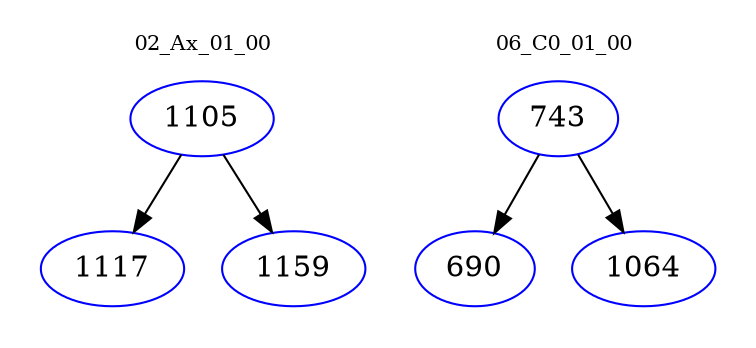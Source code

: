 digraph{
subgraph cluster_0 {
color = white
label = "02_Ax_01_00";
fontsize=10;
T0_1105 [label="1105", color="blue"]
T0_1105 -> T0_1117 [color="black"]
T0_1117 [label="1117", color="blue"]
T0_1105 -> T0_1159 [color="black"]
T0_1159 [label="1159", color="blue"]
}
subgraph cluster_1 {
color = white
label = "06_C0_01_00";
fontsize=10;
T1_743 [label="743", color="blue"]
T1_743 -> T1_690 [color="black"]
T1_690 [label="690", color="blue"]
T1_743 -> T1_1064 [color="black"]
T1_1064 [label="1064", color="blue"]
}
}
